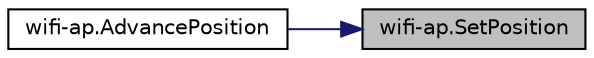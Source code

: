 digraph "wifi-ap.SetPosition"
{
 // LATEX_PDF_SIZE
  edge [fontname="Helvetica",fontsize="10",labelfontname="Helvetica",labelfontsize="10"];
  node [fontname="Helvetica",fontsize="10",shape=record];
  rankdir="RL";
  Node1 [label="wifi-ap.SetPosition",height=0.2,width=0.4,color="black", fillcolor="grey75", style="filled", fontcolor="black",tooltip=" "];
  Node1 -> Node2 [dir="back",color="midnightblue",fontsize="10",style="solid",fontname="Helvetica"];
  Node2 [label="wifi-ap.AdvancePosition",height=0.2,width=0.4,color="black", fillcolor="white", style="filled",URL="$namespacewifi-ap.html#a19c7a4a848da161072f3acec5339f1f1",tooltip=" "];
}
